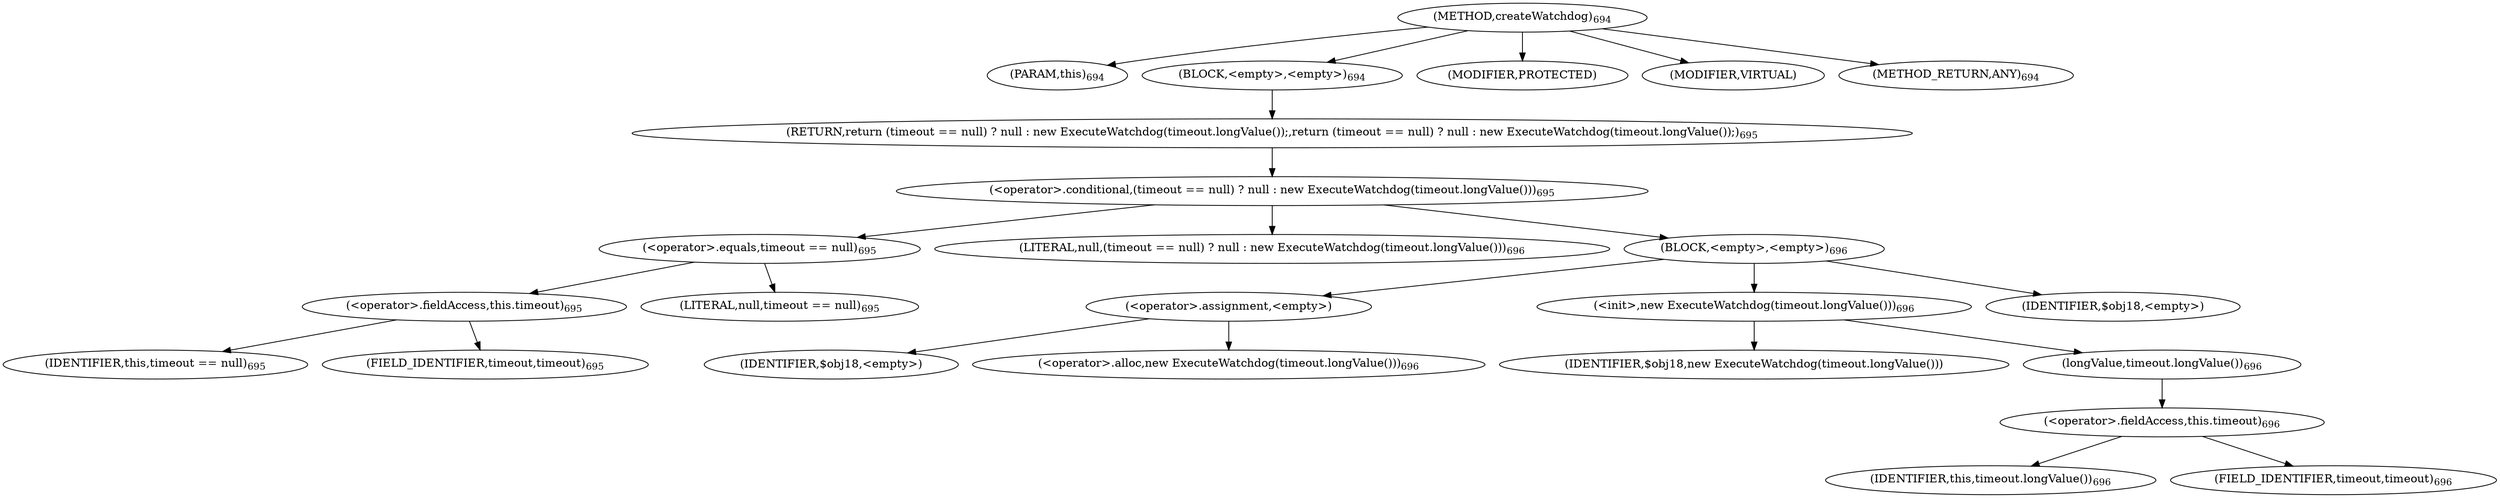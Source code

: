 digraph "createWatchdog" {  
"1503" [label = <(METHOD,createWatchdog)<SUB>694</SUB>> ]
"1504" [label = <(PARAM,this)<SUB>694</SUB>> ]
"1505" [label = <(BLOCK,&lt;empty&gt;,&lt;empty&gt;)<SUB>694</SUB>> ]
"1506" [label = <(RETURN,return (timeout == null) ? null : new ExecuteWatchdog(timeout.longValue());,return (timeout == null) ? null : new ExecuteWatchdog(timeout.longValue());)<SUB>695</SUB>> ]
"1507" [label = <(&lt;operator&gt;.conditional,(timeout == null) ? null : new ExecuteWatchdog(timeout.longValue()))<SUB>695</SUB>> ]
"1508" [label = <(&lt;operator&gt;.equals,timeout == null)<SUB>695</SUB>> ]
"1509" [label = <(&lt;operator&gt;.fieldAccess,this.timeout)<SUB>695</SUB>> ]
"1510" [label = <(IDENTIFIER,this,timeout == null)<SUB>695</SUB>> ]
"1511" [label = <(FIELD_IDENTIFIER,timeout,timeout)<SUB>695</SUB>> ]
"1512" [label = <(LITERAL,null,timeout == null)<SUB>695</SUB>> ]
"1513" [label = <(LITERAL,null,(timeout == null) ? null : new ExecuteWatchdog(timeout.longValue()))<SUB>696</SUB>> ]
"1514" [label = <(BLOCK,&lt;empty&gt;,&lt;empty&gt;)<SUB>696</SUB>> ]
"1515" [label = <(&lt;operator&gt;.assignment,&lt;empty&gt;)> ]
"1516" [label = <(IDENTIFIER,$obj18,&lt;empty&gt;)> ]
"1517" [label = <(&lt;operator&gt;.alloc,new ExecuteWatchdog(timeout.longValue()))<SUB>696</SUB>> ]
"1518" [label = <(&lt;init&gt;,new ExecuteWatchdog(timeout.longValue()))<SUB>696</SUB>> ]
"1519" [label = <(IDENTIFIER,$obj18,new ExecuteWatchdog(timeout.longValue()))> ]
"1520" [label = <(longValue,timeout.longValue())<SUB>696</SUB>> ]
"1521" [label = <(&lt;operator&gt;.fieldAccess,this.timeout)<SUB>696</SUB>> ]
"1522" [label = <(IDENTIFIER,this,timeout.longValue())<SUB>696</SUB>> ]
"1523" [label = <(FIELD_IDENTIFIER,timeout,timeout)<SUB>696</SUB>> ]
"1524" [label = <(IDENTIFIER,$obj18,&lt;empty&gt;)> ]
"1525" [label = <(MODIFIER,PROTECTED)> ]
"1526" [label = <(MODIFIER,VIRTUAL)> ]
"1527" [label = <(METHOD_RETURN,ANY)<SUB>694</SUB>> ]
  "1503" -> "1504" 
  "1503" -> "1505" 
  "1503" -> "1525" 
  "1503" -> "1526" 
  "1503" -> "1527" 
  "1505" -> "1506" 
  "1506" -> "1507" 
  "1507" -> "1508" 
  "1507" -> "1513" 
  "1507" -> "1514" 
  "1508" -> "1509" 
  "1508" -> "1512" 
  "1509" -> "1510" 
  "1509" -> "1511" 
  "1514" -> "1515" 
  "1514" -> "1518" 
  "1514" -> "1524" 
  "1515" -> "1516" 
  "1515" -> "1517" 
  "1518" -> "1519" 
  "1518" -> "1520" 
  "1520" -> "1521" 
  "1521" -> "1522" 
  "1521" -> "1523" 
}
